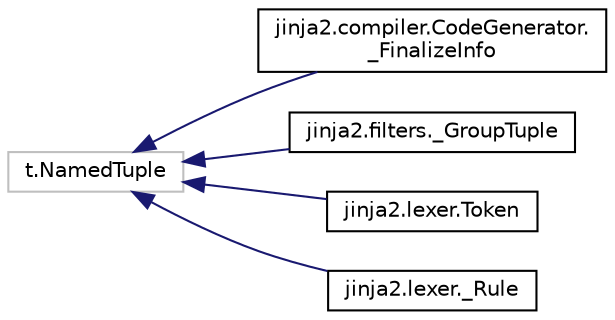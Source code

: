 digraph "Graphical Class Hierarchy"
{
 // LATEX_PDF_SIZE
  edge [fontname="Helvetica",fontsize="10",labelfontname="Helvetica",labelfontsize="10"];
  node [fontname="Helvetica",fontsize="10",shape=record];
  rankdir="LR";
  Node1962 [label="t.NamedTuple",height=0.2,width=0.4,color="grey75", fillcolor="white", style="filled",tooltip=" "];
  Node1962 -> Node0 [dir="back",color="midnightblue",fontsize="10",style="solid",fontname="Helvetica"];
  Node0 [label="jinja2.compiler.CodeGenerator.\l_FinalizeInfo",height=0.2,width=0.4,color="black", fillcolor="white", style="filled",URL="$classjinja2_1_1compiler_1_1CodeGenerator_1_1__FinalizeInfo.html",tooltip=" "];
  Node1962 -> Node1964 [dir="back",color="midnightblue",fontsize="10",style="solid",fontname="Helvetica"];
  Node1964 [label="jinja2.filters._GroupTuple",height=0.2,width=0.4,color="black", fillcolor="white", style="filled",URL="$classjinja2_1_1filters_1_1__GroupTuple.html",tooltip=" "];
  Node1962 -> Node1965 [dir="back",color="midnightblue",fontsize="10",style="solid",fontname="Helvetica"];
  Node1965 [label="jinja2.lexer.Token",height=0.2,width=0.4,color="black", fillcolor="white", style="filled",URL="$classjinja2_1_1lexer_1_1Token.html",tooltip=" "];
  Node1962 -> Node1966 [dir="back",color="midnightblue",fontsize="10",style="solid",fontname="Helvetica"];
  Node1966 [label="jinja2.lexer._Rule",height=0.2,width=0.4,color="black", fillcolor="white", style="filled",URL="$classjinja2_1_1lexer_1_1__Rule.html",tooltip=" "];
}
